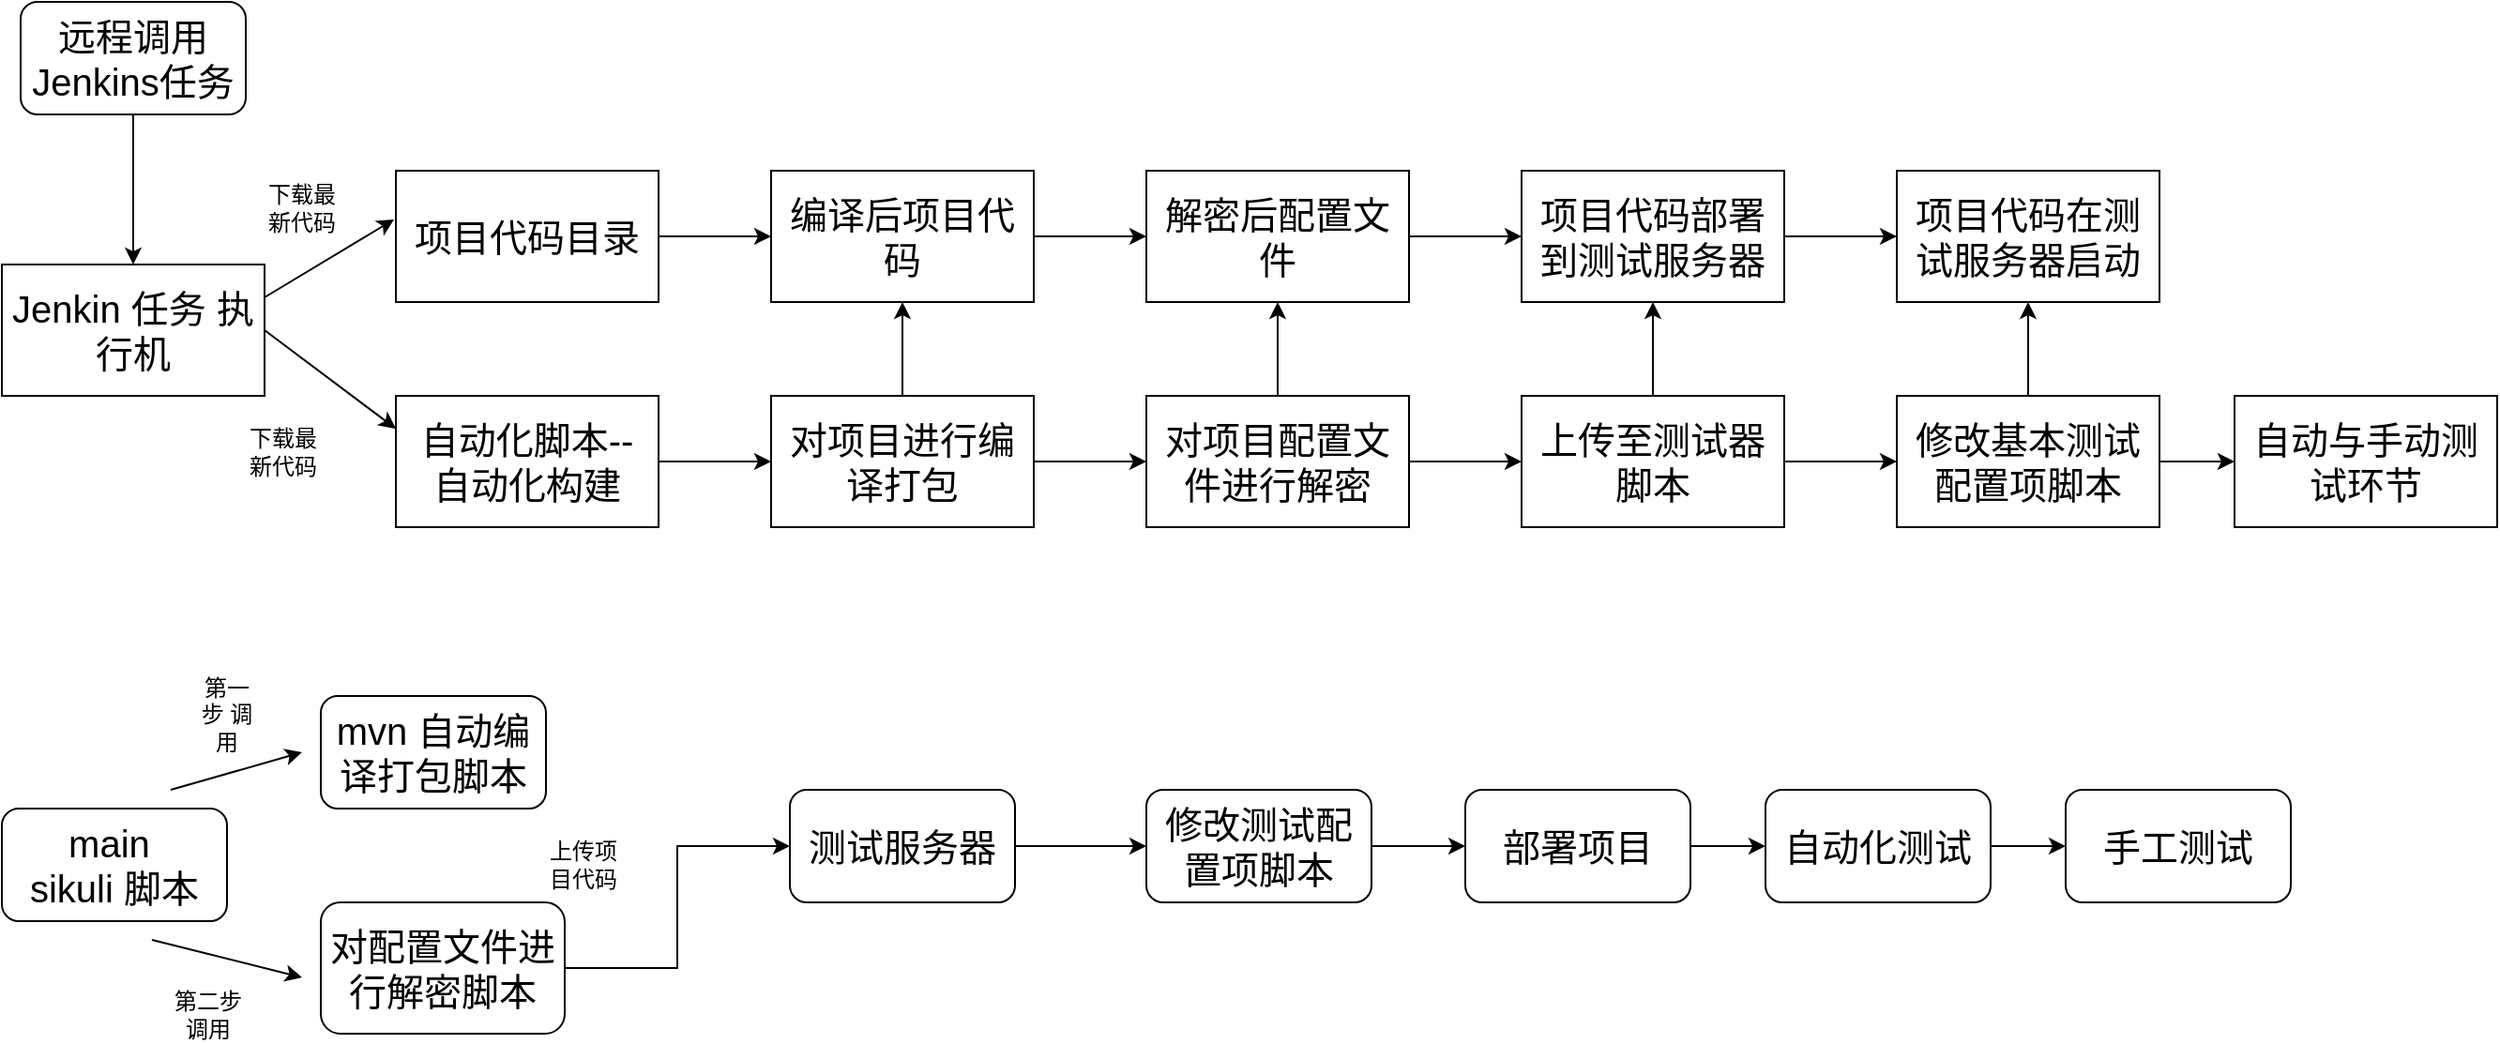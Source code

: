 <mxfile version="12.4.7" type="github">
  <diagram id="eV_x1_mUISScl7gN_bO1" name="Page-1">
    <mxGraphModel dx="1360" dy="753" grid="1" gridSize="10" guides="1" tooltips="1" connect="1" arrows="1" fold="1" page="1" pageScale="1" pageWidth="3300" pageHeight="4681" math="0" shadow="0">
      <root>
        <mxCell id="0"/>
        <mxCell id="1" parent="0"/>
        <mxCell id="LUKFBrfRJNHnz4f8iRO7-1" value="&lt;font style=&quot;font-size: 20px&quot;&gt;Jenkin&amp;nbsp;任务&amp;nbsp;执行机&lt;/font&gt;" style="rounded=0;whiteSpace=wrap;html=1;" vertex="1" parent="1">
          <mxGeometry x="40" y="310" width="140" height="70" as="geometry"/>
        </mxCell>
        <mxCell id="LUKFBrfRJNHnz4f8iRO7-13" style="edgeStyle=orthogonalEdgeStyle;rounded=0;orthogonalLoop=1;jettySize=auto;html=1;exitX=1;exitY=0.5;exitDx=0;exitDy=0;entryX=0;entryY=0.5;entryDx=0;entryDy=0;" edge="1" parent="1" source="LUKFBrfRJNHnz4f8iRO7-2" target="LUKFBrfRJNHnz4f8iRO7-11">
          <mxGeometry relative="1" as="geometry"/>
        </mxCell>
        <mxCell id="LUKFBrfRJNHnz4f8iRO7-2" value="&lt;font style=&quot;font-size: 20px&quot;&gt;项目代码目录&lt;/font&gt;" style="rounded=0;whiteSpace=wrap;html=1;" vertex="1" parent="1">
          <mxGeometry x="250" y="260" width="140" height="70" as="geometry"/>
        </mxCell>
        <mxCell id="LUKFBrfRJNHnz4f8iRO7-10" style="edgeStyle=orthogonalEdgeStyle;rounded=0;orthogonalLoop=1;jettySize=auto;html=1;exitX=1;exitY=0.5;exitDx=0;exitDy=0;entryX=0;entryY=0.5;entryDx=0;entryDy=0;" edge="1" parent="1" source="LUKFBrfRJNHnz4f8iRO7-3" target="LUKFBrfRJNHnz4f8iRO7-8">
          <mxGeometry relative="1" as="geometry"/>
        </mxCell>
        <mxCell id="LUKFBrfRJNHnz4f8iRO7-3" value="&lt;font style=&quot;font-size: 20px&quot;&gt;自动化脚本--&lt;br&gt;自动化构建&lt;/font&gt;" style="rounded=0;whiteSpace=wrap;html=1;" vertex="1" parent="1">
          <mxGeometry x="250" y="380" width="140" height="70" as="geometry"/>
        </mxCell>
        <mxCell id="LUKFBrfRJNHnz4f8iRO7-4" value="" style="endArrow=classic;html=1;entryX=-0.007;entryY=0.371;entryDx=0;entryDy=0;entryPerimeter=0;exitX=1;exitY=0.25;exitDx=0;exitDy=0;" edge="1" parent="1" source="LUKFBrfRJNHnz4f8iRO7-1" target="LUKFBrfRJNHnz4f8iRO7-2">
          <mxGeometry width="50" height="50" relative="1" as="geometry">
            <mxPoint x="210" y="270" as="sourcePoint"/>
            <mxPoint x="270" y="220" as="targetPoint"/>
          </mxGeometry>
        </mxCell>
        <mxCell id="LUKFBrfRJNHnz4f8iRO7-5" value="下载最新代码" style="text;html=1;strokeColor=none;fillColor=none;align=center;verticalAlign=middle;whiteSpace=wrap;rounded=0;" vertex="1" parent="1">
          <mxGeometry x="180" y="270" width="40" height="20" as="geometry"/>
        </mxCell>
        <mxCell id="LUKFBrfRJNHnz4f8iRO7-6" value="下载最新代码" style="text;html=1;strokeColor=none;fillColor=none;align=center;verticalAlign=middle;whiteSpace=wrap;rounded=0;" vertex="1" parent="1">
          <mxGeometry x="170" y="400" width="40" height="20" as="geometry"/>
        </mxCell>
        <mxCell id="LUKFBrfRJNHnz4f8iRO7-7" value="" style="endArrow=classic;html=1;entryX=0;entryY=0.25;entryDx=0;entryDy=0;exitX=1;exitY=0.5;exitDx=0;exitDy=0;" edge="1" parent="1" source="LUKFBrfRJNHnz4f8iRO7-1" target="LUKFBrfRJNHnz4f8iRO7-3">
          <mxGeometry width="50" height="50" relative="1" as="geometry">
            <mxPoint x="200" y="390" as="sourcePoint"/>
            <mxPoint x="250" y="340" as="targetPoint"/>
          </mxGeometry>
        </mxCell>
        <mxCell id="LUKFBrfRJNHnz4f8iRO7-12" style="edgeStyle=orthogonalEdgeStyle;rounded=0;orthogonalLoop=1;jettySize=auto;html=1;exitX=0.5;exitY=0;exitDx=0;exitDy=0;entryX=0.5;entryY=1;entryDx=0;entryDy=0;" edge="1" parent="1" source="LUKFBrfRJNHnz4f8iRO7-8" target="LUKFBrfRJNHnz4f8iRO7-11">
          <mxGeometry relative="1" as="geometry"/>
        </mxCell>
        <mxCell id="LUKFBrfRJNHnz4f8iRO7-17" style="edgeStyle=orthogonalEdgeStyle;rounded=0;orthogonalLoop=1;jettySize=auto;html=1;exitX=1;exitY=0.5;exitDx=0;exitDy=0;entryX=0;entryY=0.5;entryDx=0;entryDy=0;" edge="1" parent="1" source="LUKFBrfRJNHnz4f8iRO7-8" target="LUKFBrfRJNHnz4f8iRO7-14">
          <mxGeometry relative="1" as="geometry"/>
        </mxCell>
        <mxCell id="LUKFBrfRJNHnz4f8iRO7-8" value="&lt;font style=&quot;font-size: 20px&quot;&gt;对项目进行编译打包&lt;/font&gt;" style="rounded=0;whiteSpace=wrap;html=1;" vertex="1" parent="1">
          <mxGeometry x="450" y="380" width="140" height="70" as="geometry"/>
        </mxCell>
        <mxCell id="LUKFBrfRJNHnz4f8iRO7-20" style="edgeStyle=orthogonalEdgeStyle;rounded=0;orthogonalLoop=1;jettySize=auto;html=1;exitX=1;exitY=0.5;exitDx=0;exitDy=0;entryX=0;entryY=0.5;entryDx=0;entryDy=0;" edge="1" parent="1" source="LUKFBrfRJNHnz4f8iRO7-11" target="LUKFBrfRJNHnz4f8iRO7-18">
          <mxGeometry relative="1" as="geometry"/>
        </mxCell>
        <mxCell id="LUKFBrfRJNHnz4f8iRO7-11" value="&lt;font style=&quot;font-size: 20px&quot;&gt;编译后项目代码&lt;/font&gt;" style="rounded=0;whiteSpace=wrap;html=1;" vertex="1" parent="1">
          <mxGeometry x="450" y="260" width="140" height="70" as="geometry"/>
        </mxCell>
        <mxCell id="LUKFBrfRJNHnz4f8iRO7-19" style="edgeStyle=orthogonalEdgeStyle;rounded=0;orthogonalLoop=1;jettySize=auto;html=1;exitX=0.5;exitY=0;exitDx=0;exitDy=0;entryX=0.5;entryY=1;entryDx=0;entryDy=0;" edge="1" parent="1" source="LUKFBrfRJNHnz4f8iRO7-14" target="LUKFBrfRJNHnz4f8iRO7-18">
          <mxGeometry relative="1" as="geometry"/>
        </mxCell>
        <mxCell id="LUKFBrfRJNHnz4f8iRO7-22" style="edgeStyle=orthogonalEdgeStyle;rounded=0;orthogonalLoop=1;jettySize=auto;html=1;exitX=1;exitY=0.5;exitDx=0;exitDy=0;entryX=0;entryY=0.5;entryDx=0;entryDy=0;" edge="1" parent="1" source="LUKFBrfRJNHnz4f8iRO7-14" target="LUKFBrfRJNHnz4f8iRO7-21">
          <mxGeometry relative="1" as="geometry"/>
        </mxCell>
        <mxCell id="LUKFBrfRJNHnz4f8iRO7-14" value="&lt;font style=&quot;font-size: 20px&quot;&gt;对项目配置文件进行解密&lt;/font&gt;" style="rounded=0;whiteSpace=wrap;html=1;" vertex="1" parent="1">
          <mxGeometry x="650" y="380" width="140" height="70" as="geometry"/>
        </mxCell>
        <mxCell id="LUKFBrfRJNHnz4f8iRO7-16" style="edgeStyle=orthogonalEdgeStyle;rounded=0;orthogonalLoop=1;jettySize=auto;html=1;exitX=0.5;exitY=1;exitDx=0;exitDy=0;entryX=0.5;entryY=0;entryDx=0;entryDy=0;" edge="1" parent="1" source="LUKFBrfRJNHnz4f8iRO7-15" target="LUKFBrfRJNHnz4f8iRO7-1">
          <mxGeometry relative="1" as="geometry"/>
        </mxCell>
        <mxCell id="LUKFBrfRJNHnz4f8iRO7-15" value="&lt;font style=&quot;font-size: 20px&quot;&gt;远程调用Jenkins任务&lt;/font&gt;" style="rounded=1;whiteSpace=wrap;html=1;align=center;" vertex="1" parent="1">
          <mxGeometry x="50" y="170" width="120" height="60" as="geometry"/>
        </mxCell>
        <mxCell id="LUKFBrfRJNHnz4f8iRO7-24" style="edgeStyle=orthogonalEdgeStyle;rounded=0;orthogonalLoop=1;jettySize=auto;html=1;exitX=1;exitY=0.5;exitDx=0;exitDy=0;entryX=0;entryY=0.5;entryDx=0;entryDy=0;" edge="1" parent="1" source="LUKFBrfRJNHnz4f8iRO7-18" target="LUKFBrfRJNHnz4f8iRO7-23">
          <mxGeometry relative="1" as="geometry"/>
        </mxCell>
        <mxCell id="LUKFBrfRJNHnz4f8iRO7-18" value="&lt;span style=&quot;font-size: 20px&quot;&gt;解密后配置文件&lt;/span&gt;" style="rounded=0;whiteSpace=wrap;html=1;" vertex="1" parent="1">
          <mxGeometry x="650" y="260" width="140" height="70" as="geometry"/>
        </mxCell>
        <mxCell id="LUKFBrfRJNHnz4f8iRO7-25" style="edgeStyle=orthogonalEdgeStyle;rounded=0;orthogonalLoop=1;jettySize=auto;html=1;exitX=0.5;exitY=0;exitDx=0;exitDy=0;entryX=0.5;entryY=1;entryDx=0;entryDy=0;" edge="1" parent="1" source="LUKFBrfRJNHnz4f8iRO7-21" target="LUKFBrfRJNHnz4f8iRO7-23">
          <mxGeometry relative="1" as="geometry"/>
        </mxCell>
        <mxCell id="LUKFBrfRJNHnz4f8iRO7-27" style="edgeStyle=orthogonalEdgeStyle;rounded=0;orthogonalLoop=1;jettySize=auto;html=1;exitX=1;exitY=0.5;exitDx=0;exitDy=0;entryX=0;entryY=0.5;entryDx=0;entryDy=0;" edge="1" parent="1" source="LUKFBrfRJNHnz4f8iRO7-21" target="LUKFBrfRJNHnz4f8iRO7-26">
          <mxGeometry relative="1" as="geometry"/>
        </mxCell>
        <mxCell id="LUKFBrfRJNHnz4f8iRO7-21" value="&lt;span style=&quot;font-size: 20px&quot;&gt;上传至测试器脚本&lt;/span&gt;" style="rounded=0;whiteSpace=wrap;html=1;" vertex="1" parent="1">
          <mxGeometry x="850" y="380" width="140" height="70" as="geometry"/>
        </mxCell>
        <mxCell id="LUKFBrfRJNHnz4f8iRO7-29" style="edgeStyle=orthogonalEdgeStyle;rounded=0;orthogonalLoop=1;jettySize=auto;html=1;exitX=1;exitY=0.5;exitDx=0;exitDy=0;entryX=0;entryY=0.5;entryDx=0;entryDy=0;" edge="1" parent="1" source="LUKFBrfRJNHnz4f8iRO7-23" target="LUKFBrfRJNHnz4f8iRO7-28">
          <mxGeometry relative="1" as="geometry"/>
        </mxCell>
        <mxCell id="LUKFBrfRJNHnz4f8iRO7-23" value="&lt;span style=&quot;font-size: 20px&quot;&gt;项目代码部署到测试服务器&lt;/span&gt;" style="rounded=0;whiteSpace=wrap;html=1;" vertex="1" parent="1">
          <mxGeometry x="850" y="260" width="140" height="70" as="geometry"/>
        </mxCell>
        <mxCell id="LUKFBrfRJNHnz4f8iRO7-30" style="edgeStyle=orthogonalEdgeStyle;rounded=0;orthogonalLoop=1;jettySize=auto;html=1;exitX=0.5;exitY=0;exitDx=0;exitDy=0;entryX=0.5;entryY=1;entryDx=0;entryDy=0;" edge="1" parent="1" source="LUKFBrfRJNHnz4f8iRO7-26" target="LUKFBrfRJNHnz4f8iRO7-28">
          <mxGeometry relative="1" as="geometry"/>
        </mxCell>
        <mxCell id="LUKFBrfRJNHnz4f8iRO7-32" style="edgeStyle=orthogonalEdgeStyle;rounded=0;orthogonalLoop=1;jettySize=auto;html=1;exitX=1;exitY=0.5;exitDx=0;exitDy=0;entryX=0;entryY=0.5;entryDx=0;entryDy=0;" edge="1" parent="1" source="LUKFBrfRJNHnz4f8iRO7-26" target="LUKFBrfRJNHnz4f8iRO7-31">
          <mxGeometry relative="1" as="geometry"/>
        </mxCell>
        <mxCell id="LUKFBrfRJNHnz4f8iRO7-26" value="&lt;span style=&quot;font-size: 20px&quot;&gt;修改基本测试配置项脚本&lt;/span&gt;" style="rounded=0;whiteSpace=wrap;html=1;" vertex="1" parent="1">
          <mxGeometry x="1050" y="380" width="140" height="70" as="geometry"/>
        </mxCell>
        <mxCell id="LUKFBrfRJNHnz4f8iRO7-28" value="&lt;span style=&quot;font-size: 20px&quot;&gt;项目代码在测试服务器启动&lt;/span&gt;" style="rounded=0;whiteSpace=wrap;html=1;" vertex="1" parent="1">
          <mxGeometry x="1050" y="260" width="140" height="70" as="geometry"/>
        </mxCell>
        <mxCell id="LUKFBrfRJNHnz4f8iRO7-31" value="&lt;span style=&quot;font-size: 20px&quot;&gt;自动与手动测试环节&lt;/span&gt;" style="rounded=0;whiteSpace=wrap;html=1;" vertex="1" parent="1">
          <mxGeometry x="1230" y="380" width="140" height="70" as="geometry"/>
        </mxCell>
        <mxCell id="LUKFBrfRJNHnz4f8iRO7-33" value="&lt;font style=&quot;font-size: 20px&quot;&gt;main&amp;nbsp; sikuli&amp;nbsp;脚本&lt;/font&gt;" style="rounded=1;whiteSpace=wrap;html=1;" vertex="1" parent="1">
          <mxGeometry x="40" y="600" width="120" height="60" as="geometry"/>
        </mxCell>
        <mxCell id="LUKFBrfRJNHnz4f8iRO7-34" value="&lt;span style=&quot;font-size: 20px&quot;&gt;mvn&amp;nbsp;自动编译打包脚本&lt;/span&gt;" style="rounded=1;whiteSpace=wrap;html=1;" vertex="1" parent="1">
          <mxGeometry x="210" y="540" width="120" height="60" as="geometry"/>
        </mxCell>
        <mxCell id="LUKFBrfRJNHnz4f8iRO7-41" style="edgeStyle=orthogonalEdgeStyle;rounded=0;orthogonalLoop=1;jettySize=auto;html=1;exitX=1;exitY=0.5;exitDx=0;exitDy=0;" edge="1" parent="1" source="LUKFBrfRJNHnz4f8iRO7-35" target="LUKFBrfRJNHnz4f8iRO7-40">
          <mxGeometry relative="1" as="geometry"/>
        </mxCell>
        <mxCell id="LUKFBrfRJNHnz4f8iRO7-35" value="&lt;span style=&quot;font-size: 20px&quot;&gt;对配置文件进行解密脚本&lt;/span&gt;" style="rounded=1;whiteSpace=wrap;html=1;" vertex="1" parent="1">
          <mxGeometry x="210" y="650" width="130" height="70" as="geometry"/>
        </mxCell>
        <mxCell id="LUKFBrfRJNHnz4f8iRO7-36" value="" style="endArrow=classic;html=1;" edge="1" parent="1">
          <mxGeometry width="50" height="50" relative="1" as="geometry">
            <mxPoint x="130" y="590" as="sourcePoint"/>
            <mxPoint x="200" y="570" as="targetPoint"/>
          </mxGeometry>
        </mxCell>
        <mxCell id="LUKFBrfRJNHnz4f8iRO7-37" value="第一步&amp;nbsp;调用" style="text;html=1;strokeColor=none;fillColor=none;align=center;verticalAlign=middle;whiteSpace=wrap;rounded=0;" vertex="1" parent="1">
          <mxGeometry x="140" y="540" width="40" height="20" as="geometry"/>
        </mxCell>
        <mxCell id="LUKFBrfRJNHnz4f8iRO7-38" value="" style="endArrow=classic;html=1;" edge="1" parent="1">
          <mxGeometry width="50" height="50" relative="1" as="geometry">
            <mxPoint x="120" y="670" as="sourcePoint"/>
            <mxPoint x="200" y="690" as="targetPoint"/>
          </mxGeometry>
        </mxCell>
        <mxCell id="LUKFBrfRJNHnz4f8iRO7-39" value="第二步&lt;br&gt;调用" style="text;html=1;strokeColor=none;fillColor=none;align=center;verticalAlign=middle;whiteSpace=wrap;rounded=0;" vertex="1" parent="1">
          <mxGeometry x="130" y="700" width="40" height="20" as="geometry"/>
        </mxCell>
        <mxCell id="LUKFBrfRJNHnz4f8iRO7-46" style="edgeStyle=orthogonalEdgeStyle;rounded=0;orthogonalLoop=1;jettySize=auto;html=1;exitX=1;exitY=0.5;exitDx=0;exitDy=0;entryX=0;entryY=0.5;entryDx=0;entryDy=0;" edge="1" parent="1" source="LUKFBrfRJNHnz4f8iRO7-40" target="LUKFBrfRJNHnz4f8iRO7-45">
          <mxGeometry relative="1" as="geometry"/>
        </mxCell>
        <mxCell id="LUKFBrfRJNHnz4f8iRO7-40" value="&lt;font style=&quot;font-size: 20px&quot;&gt;测试服务器&lt;/font&gt;" style="rounded=1;whiteSpace=wrap;html=1;" vertex="1" parent="1">
          <mxGeometry x="460" y="590" width="120" height="60" as="geometry"/>
        </mxCell>
        <mxCell id="LUKFBrfRJNHnz4f8iRO7-42" value="上传项目代码" style="text;html=1;strokeColor=none;fillColor=none;align=center;verticalAlign=middle;whiteSpace=wrap;rounded=0;" vertex="1" parent="1">
          <mxGeometry x="330" y="620" width="40" height="20" as="geometry"/>
        </mxCell>
        <mxCell id="LUKFBrfRJNHnz4f8iRO7-50" style="edgeStyle=orthogonalEdgeStyle;rounded=0;orthogonalLoop=1;jettySize=auto;html=1;exitX=1;exitY=0.5;exitDx=0;exitDy=0;entryX=0;entryY=0.5;entryDx=0;entryDy=0;" edge="1" parent="1" source="LUKFBrfRJNHnz4f8iRO7-45" target="LUKFBrfRJNHnz4f8iRO7-47">
          <mxGeometry relative="1" as="geometry"/>
        </mxCell>
        <mxCell id="LUKFBrfRJNHnz4f8iRO7-45" value="&lt;font style=&quot;font-size: 20px&quot;&gt;修改测试配置项脚本&lt;/font&gt;" style="rounded=1;whiteSpace=wrap;html=1;" vertex="1" parent="1">
          <mxGeometry x="650" y="590" width="120" height="60" as="geometry"/>
        </mxCell>
        <mxCell id="LUKFBrfRJNHnz4f8iRO7-51" style="edgeStyle=orthogonalEdgeStyle;rounded=0;orthogonalLoop=1;jettySize=auto;html=1;exitX=1;exitY=0.5;exitDx=0;exitDy=0;entryX=0;entryY=0.5;entryDx=0;entryDy=0;" edge="1" parent="1" source="LUKFBrfRJNHnz4f8iRO7-47" target="LUKFBrfRJNHnz4f8iRO7-48">
          <mxGeometry relative="1" as="geometry"/>
        </mxCell>
        <mxCell id="LUKFBrfRJNHnz4f8iRO7-47" value="&lt;span style=&quot;font-size: 20px&quot;&gt;部署项目&lt;/span&gt;" style="rounded=1;whiteSpace=wrap;html=1;" vertex="1" parent="1">
          <mxGeometry x="820" y="590" width="120" height="60" as="geometry"/>
        </mxCell>
        <mxCell id="LUKFBrfRJNHnz4f8iRO7-52" style="edgeStyle=orthogonalEdgeStyle;rounded=0;orthogonalLoop=1;jettySize=auto;html=1;exitX=1;exitY=0.5;exitDx=0;exitDy=0;entryX=0;entryY=0.5;entryDx=0;entryDy=0;" edge="1" parent="1" source="LUKFBrfRJNHnz4f8iRO7-48" target="LUKFBrfRJNHnz4f8iRO7-49">
          <mxGeometry relative="1" as="geometry"/>
        </mxCell>
        <mxCell id="LUKFBrfRJNHnz4f8iRO7-48" value="&lt;span style=&quot;font-size: 20px&quot;&gt;自动化测试&lt;/span&gt;" style="rounded=1;whiteSpace=wrap;html=1;" vertex="1" parent="1">
          <mxGeometry x="980" y="590" width="120" height="60" as="geometry"/>
        </mxCell>
        <mxCell id="LUKFBrfRJNHnz4f8iRO7-49" value="&lt;span style=&quot;font-size: 20px&quot;&gt;手工测试&lt;/span&gt;" style="rounded=1;whiteSpace=wrap;html=1;" vertex="1" parent="1">
          <mxGeometry x="1140" y="590" width="120" height="60" as="geometry"/>
        </mxCell>
      </root>
    </mxGraphModel>
  </diagram>
</mxfile>

